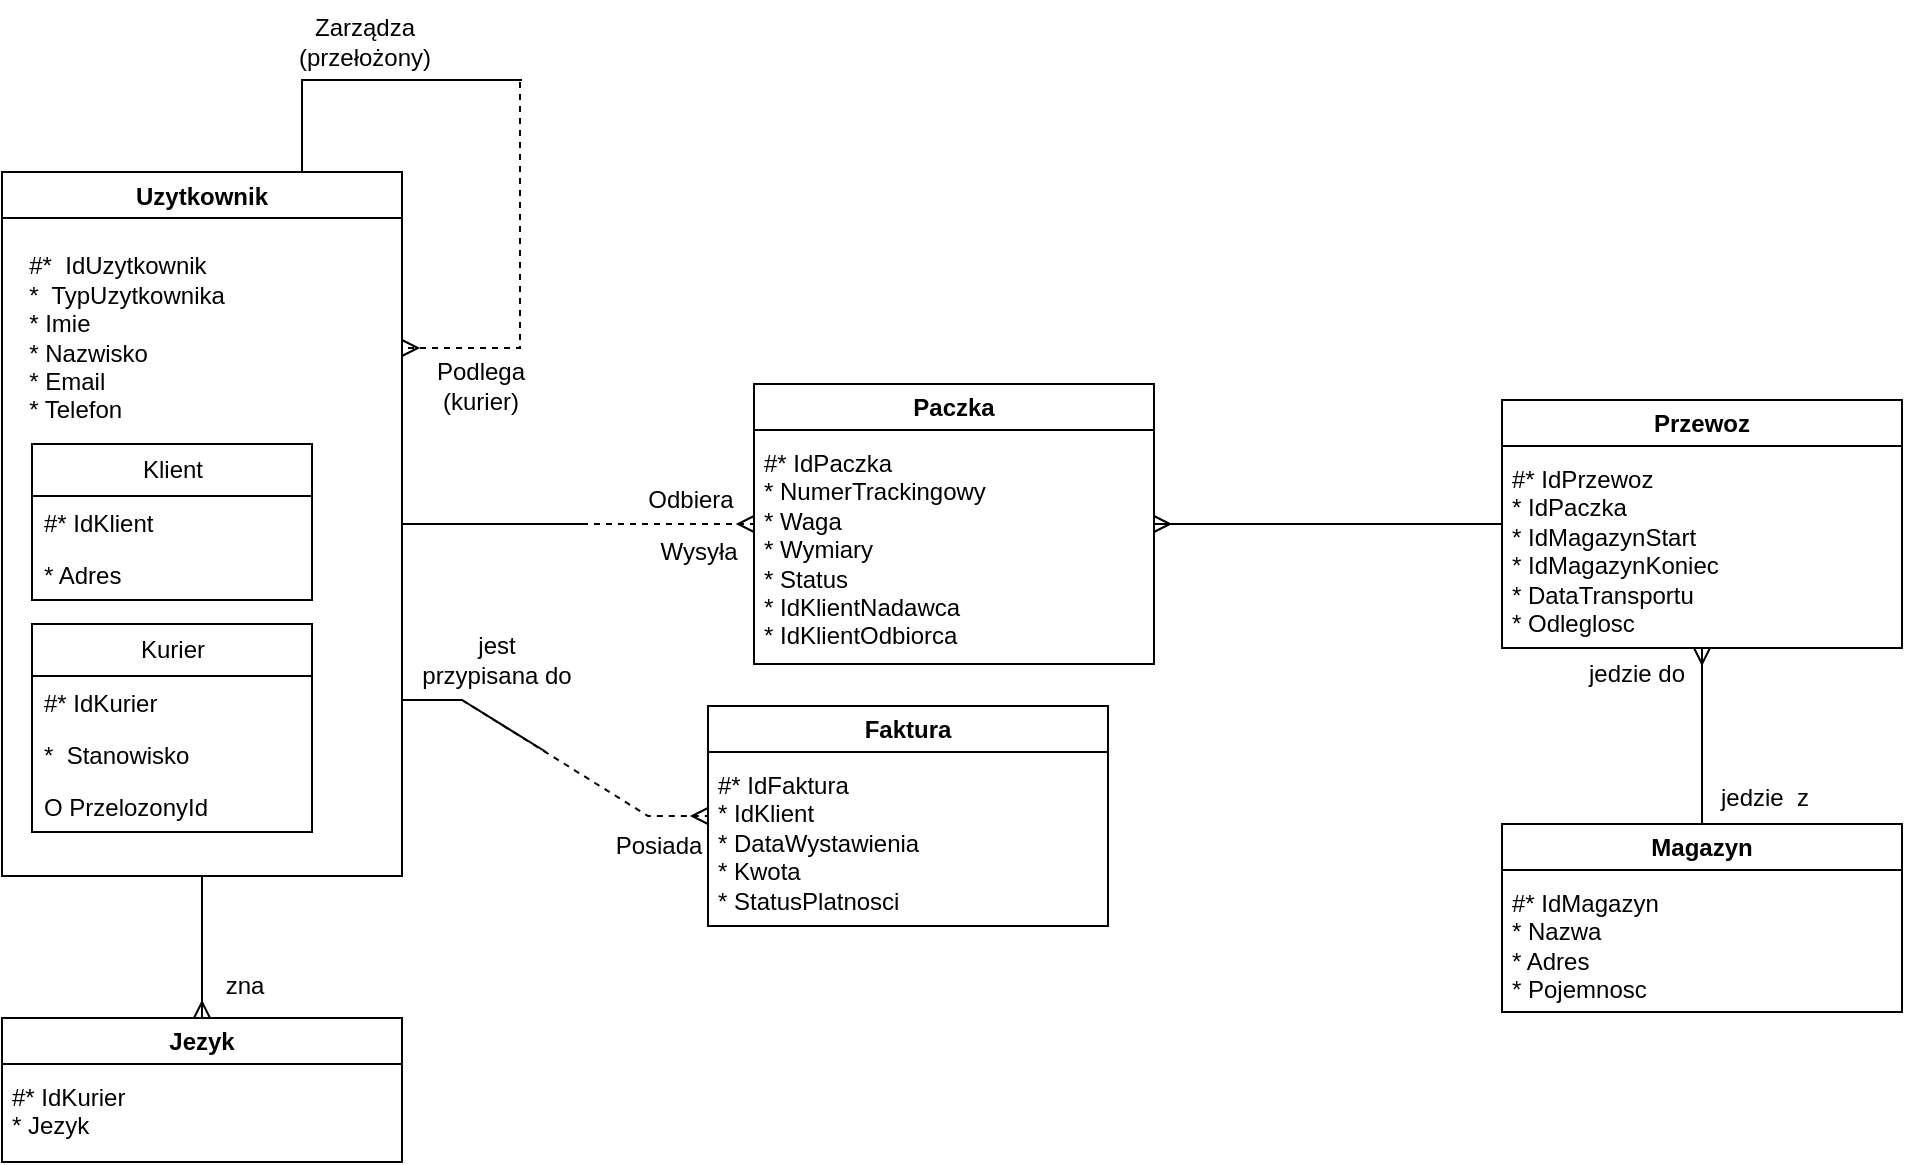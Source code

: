 <mxfile version="25.0.3">
  <diagram id="qerxKZr1Ei3fPYVJZZeS" name="Barker">
    <mxGraphModel dx="2234" dy="1233" grid="0" gridSize="10" guides="1" tooltips="1" connect="1" arrows="1" fold="1" page="0" pageScale="1" pageWidth="827" pageHeight="1169" math="0" shadow="0">
      <root>
        <mxCell id="0" />
        <mxCell id="1" parent="0" />
        <mxCell id="XC2x0yPJV3IWESj_jdwo-9" style="edgeStyle=orthogonalEdgeStyle;rounded=0;orthogonalLoop=1;jettySize=auto;html=1;exitX=0.75;exitY=0;exitDx=0;exitDy=0;entryX=1;entryY=0.25;entryDx=0;entryDy=0;endArrow=ERmany;endFill=0;dashed=1;" parent="1" source="FCepN5DByuie_m1uyZlf-1" target="FCepN5DByuie_m1uyZlf-1" edge="1">
          <mxGeometry relative="1" as="geometry">
            <mxPoint x="-450" y="19" as="targetPoint" />
            <Array as="points">
              <mxPoint x="-514" y="-79" />
              <mxPoint x="-405" y="-79" />
              <mxPoint x="-405" y="55" />
            </Array>
          </mxGeometry>
        </mxCell>
        <mxCell id="XC2x0yPJV3IWESj_jdwo-14" style="edgeStyle=orthogonalEdgeStyle;rounded=0;orthogonalLoop=1;jettySize=auto;html=1;exitX=1;exitY=0.5;exitDx=0;exitDy=0;entryX=0;entryY=0.5;entryDx=0;entryDy=0;endArrow=ERmany;endFill=0;jumpStyle=none;jumpSize=6;dashed=1;" parent="1" source="FCepN5DByuie_m1uyZlf-1" target="XC2x0yPJV3IWESj_jdwo-12" edge="1">
          <mxGeometry relative="1" as="geometry" />
        </mxCell>
        <mxCell id="XC2x0yPJV3IWESj_jdwo-23" style="edgeStyle=orthogonalEdgeStyle;rounded=0;orthogonalLoop=1;jettySize=auto;html=1;exitX=0.5;exitY=1;exitDx=0;exitDy=0;entryX=0.5;entryY=0;entryDx=0;entryDy=0;endArrow=ERmany;endFill=0;" parent="1" source="FCepN5DByuie_m1uyZlf-1" target="XC2x0yPJV3IWESj_jdwo-18" edge="1">
          <mxGeometry relative="1" as="geometry" />
        </mxCell>
        <mxCell id="h-mq_jQu_FYGlrBRU6wF-2" style="edgeStyle=orthogonalEdgeStyle;rounded=0;orthogonalLoop=1;jettySize=auto;html=1;endArrow=none;endFill=0;" edge="1" parent="1" source="FCepN5DByuie_m1uyZlf-1">
          <mxGeometry relative="1" as="geometry">
            <mxPoint x="-372" y="143" as="targetPoint" />
          </mxGeometry>
        </mxCell>
        <mxCell id="h-mq_jQu_FYGlrBRU6wF-4" style="edgeStyle=orthogonalEdgeStyle;rounded=0;orthogonalLoop=1;jettySize=auto;html=1;exitX=0.75;exitY=0;exitDx=0;exitDy=0;endArrow=none;endFill=0;" edge="1" parent="1" source="FCepN5DByuie_m1uyZlf-1">
          <mxGeometry relative="1" as="geometry">
            <mxPoint x="-404" y="-79" as="targetPoint" />
            <Array as="points">
              <mxPoint x="-514" y="-79" />
            </Array>
          </mxGeometry>
        </mxCell>
        <mxCell id="FCepN5DByuie_m1uyZlf-1" value="Uzytkownik" style="swimlane;fontFamily=Helvetica;fontSize=12;fontColor=default;labelBackgroundColor=default;startSize=23;" parent="1" vertex="1">
          <mxGeometry x="-664" y="-33" width="200" height="352" as="geometry" />
        </mxCell>
        <mxCell id="K1pmuEr_VnnFQzgwdbzQ-3" value="Klient" style="swimlane;fontStyle=0;childLayout=stackLayout;horizontal=1;startSize=26;fillColor=none;horizontalStack=0;resizeParent=1;resizeParentMax=0;resizeLast=0;collapsible=1;marginBottom=0;html=1;fontFamily=Helvetica;fontSize=12;fontColor=default;labelBackgroundColor=default;" parent="FCepN5DByuie_m1uyZlf-1" vertex="1">
          <mxGeometry x="15" y="136" width="140" height="78" as="geometry" />
        </mxCell>
        <mxCell id="K1pmuEr_VnnFQzgwdbzQ-4" value="#* IdKlient" style="text;strokeColor=none;fillColor=none;align=left;verticalAlign=top;spacingLeft=4;spacingRight=4;overflow=hidden;rotatable=0;points=[[0,0.5],[1,0.5]];portConstraint=eastwest;whiteSpace=wrap;html=1;fontFamily=Helvetica;fontSize=12;fontColor=default;labelBackgroundColor=default;" parent="K1pmuEr_VnnFQzgwdbzQ-3" vertex="1">
          <mxGeometry y="26" width="140" height="26" as="geometry" />
        </mxCell>
        <mxCell id="K1pmuEr_VnnFQzgwdbzQ-5" value="* Adres" style="text;strokeColor=none;fillColor=none;align=left;verticalAlign=top;spacingLeft=4;spacingRight=4;overflow=hidden;rotatable=0;points=[[0,0.5],[1,0.5]];portConstraint=eastwest;whiteSpace=wrap;html=1;fontFamily=Helvetica;fontSize=12;fontColor=default;labelBackgroundColor=default;" parent="K1pmuEr_VnnFQzgwdbzQ-3" vertex="1">
          <mxGeometry y="52" width="140" height="26" as="geometry" />
        </mxCell>
        <mxCell id="4W8WNq4PfUQvucT-pFMD-1" value="&lt;div style=&quot;text-align: left;&quot;&gt;#*&amp;nbsp; IdUzytkownik&lt;/div&gt;&lt;div style=&quot;text-align: left;&quot;&gt;*&amp;nbsp; TypUzytkownika&lt;/div&gt;&lt;div style=&quot;text-align: left;&quot;&gt;* Imie&lt;/div&gt;&lt;div style=&quot;text-align: left;&quot;&gt;* Nazwisko&lt;/div&gt;&lt;div style=&quot;text-align: left;&quot;&gt;* Email&lt;/div&gt;&lt;div style=&quot;text-align: left;&quot;&gt;* Telefon&lt;/div&gt;" style="text;html=1;align=center;verticalAlign=middle;resizable=0;points=[];autosize=1;strokeColor=none;fillColor=none;fontSize=12;fontFamily=Helvetica;fontColor=default;labelBackgroundColor=default;" parent="FCepN5DByuie_m1uyZlf-1" vertex="1">
          <mxGeometry x="4" y="34" width="116" height="98" as="geometry" />
        </mxCell>
        <mxCell id="XC2x0yPJV3IWESj_jdwo-1" value="Kurier" style="swimlane;fontStyle=0;childLayout=stackLayout;horizontal=1;startSize=26;fillColor=none;horizontalStack=0;resizeParent=1;resizeParentMax=0;resizeLast=0;collapsible=1;marginBottom=0;html=1;fontFamily=Helvetica;fontSize=12;fontColor=default;labelBackgroundColor=default;" parent="FCepN5DByuie_m1uyZlf-1" vertex="1">
          <mxGeometry x="15" y="226" width="140" height="104" as="geometry" />
        </mxCell>
        <mxCell id="XC2x0yPJV3IWESj_jdwo-2" value="#* IdKurier" style="text;strokeColor=none;fillColor=none;align=left;verticalAlign=top;spacingLeft=4;spacingRight=4;overflow=hidden;rotatable=0;points=[[0,0.5],[1,0.5]];portConstraint=eastwest;whiteSpace=wrap;html=1;fontFamily=Helvetica;fontSize=12;fontColor=default;labelBackgroundColor=default;" parent="XC2x0yPJV3IWESj_jdwo-1" vertex="1">
          <mxGeometry y="26" width="140" height="26" as="geometry" />
        </mxCell>
        <mxCell id="XC2x0yPJV3IWESj_jdwo-3" value="*&amp;nbsp; Stanowisko" style="text;strokeColor=none;fillColor=none;align=left;verticalAlign=top;spacingLeft=4;spacingRight=4;overflow=hidden;rotatable=0;points=[[0,0.5],[1,0.5]];portConstraint=eastwest;whiteSpace=wrap;html=1;fontFamily=Helvetica;fontSize=12;fontColor=default;labelBackgroundColor=default;" parent="XC2x0yPJV3IWESj_jdwo-1" vertex="1">
          <mxGeometry y="52" width="140" height="26" as="geometry" />
        </mxCell>
        <mxCell id="XC2x0yPJV3IWESj_jdwo-4" value="O PrzelozonyId" style="text;strokeColor=none;fillColor=none;align=left;verticalAlign=top;spacingLeft=4;spacingRight=4;overflow=hidden;rotatable=0;points=[[0,0.5],[1,0.5]];portConstraint=eastwest;whiteSpace=wrap;html=1;fontFamily=Helvetica;fontSize=12;fontColor=default;labelBackgroundColor=default;" parent="XC2x0yPJV3IWESj_jdwo-1" vertex="1">
          <mxGeometry y="78" width="140" height="26" as="geometry" />
        </mxCell>
        <mxCell id="XC2x0yPJV3IWESj_jdwo-5" value="Faktura" style="swimlane;whiteSpace=wrap;html=1;" parent="1" vertex="1">
          <mxGeometry x="-311" y="234" width="200" height="110" as="geometry" />
        </mxCell>
        <mxCell id="XC2x0yPJV3IWESj_jdwo-7" value="#* IdFaktura&lt;div&gt;* IdKlient&lt;/div&gt;&lt;div&gt;* DataWystawienia&lt;/div&gt;&lt;div&gt;* Kwota&lt;/div&gt;&lt;div&gt;* StatusPlatnosci&lt;/div&gt;" style="text;html=1;align=left;verticalAlign=top;resizable=0;points=[];autosize=1;strokeColor=none;fillColor=none;" parent="XC2x0yPJV3IWESj_jdwo-5" vertex="1">
          <mxGeometry x="3" y="26" width="119" height="84" as="geometry" />
        </mxCell>
        <mxCell id="XC2x0yPJV3IWESj_jdwo-8" value="" style="edgeStyle=entityRelationEdgeStyle;fontSize=12;html=1;endArrow=ERmany;rounded=0;exitX=1;exitY=0.75;exitDx=0;exitDy=0;entryX=0;entryY=0.5;entryDx=0;entryDy=0;dashed=1;" parent="1" source="FCepN5DByuie_m1uyZlf-1" target="XC2x0yPJV3IWESj_jdwo-5" edge="1">
          <mxGeometry width="100" height="100" relative="1" as="geometry">
            <mxPoint x="-200" y="336" as="sourcePoint" />
            <mxPoint x="-100" y="236" as="targetPoint" />
          </mxGeometry>
        </mxCell>
        <mxCell id="XC2x0yPJV3IWESj_jdwo-10" value="Podlega&lt;div&gt;(kurier)&lt;/div&gt;" style="text;html=1;align=center;verticalAlign=middle;resizable=0;points=[];autosize=1;strokeColor=none;fillColor=none;" parent="1" vertex="1">
          <mxGeometry x="-456" y="53" width="62" height="41" as="geometry" />
        </mxCell>
        <mxCell id="XC2x0yPJV3IWESj_jdwo-11" value="&lt;div&gt;Zarządza&lt;/div&gt;(przełożony)" style="text;html=1;align=center;verticalAlign=middle;resizable=0;points=[];autosize=1;strokeColor=none;fillColor=none;" parent="1" vertex="1">
          <mxGeometry x="-525" y="-119" width="84" height="41" as="geometry" />
        </mxCell>
        <mxCell id="XC2x0yPJV3IWESj_jdwo-12" value="Paczka" style="swimlane;whiteSpace=wrap;html=1;" parent="1" vertex="1">
          <mxGeometry x="-288" y="73" width="200" height="140" as="geometry" />
        </mxCell>
        <mxCell id="XC2x0yPJV3IWESj_jdwo-13" value="#* IdPaczka&lt;div&gt;* NumerTrackingowy&lt;/div&gt;&lt;div&gt;* Waga&lt;/div&gt;&lt;div&gt;* Wymiary&lt;/div&gt;&lt;div&gt;* Status&lt;/div&gt;&lt;div&gt;* IdKlientNadawca&lt;/div&gt;&lt;div&gt;* IdKlientOdbiorca&lt;/div&gt;" style="text;html=1;align=left;verticalAlign=top;resizable=0;points=[];autosize=1;strokeColor=none;fillColor=none;" parent="XC2x0yPJV3IWESj_jdwo-12" vertex="1">
          <mxGeometry x="3" y="26" width="129" height="113" as="geometry" />
        </mxCell>
        <mxCell id="XC2x0yPJV3IWESj_jdwo-15" value="Wysyła" style="text;html=1;align=center;verticalAlign=middle;resizable=0;points=[];autosize=1;strokeColor=none;fillColor=none;" parent="1" vertex="1">
          <mxGeometry x="-345" y="144" width="57" height="26" as="geometry" />
        </mxCell>
        <mxCell id="XC2x0yPJV3IWESj_jdwo-17" value="Odbiera" style="text;html=1;align=center;verticalAlign=middle;resizable=0;points=[];autosize=1;strokeColor=none;fillColor=none;" parent="1" vertex="1">
          <mxGeometry x="-351" y="118" width="61" height="26" as="geometry" />
        </mxCell>
        <mxCell id="XC2x0yPJV3IWESj_jdwo-18" value="Jezyk" style="swimlane;whiteSpace=wrap;html=1;" parent="1" vertex="1">
          <mxGeometry x="-664" y="390" width="200" height="72" as="geometry" />
        </mxCell>
        <mxCell id="XC2x0yPJV3IWESj_jdwo-19" value="#* IdKurier&lt;div&gt;* Jezyk&lt;/div&gt;" style="text;html=1;align=left;verticalAlign=top;resizable=0;points=[];autosize=1;strokeColor=none;fillColor=none;" parent="XC2x0yPJV3IWESj_jdwo-18" vertex="1">
          <mxGeometry x="3" y="26" width="75" height="41" as="geometry" />
        </mxCell>
        <mxCell id="XC2x0yPJV3IWESj_jdwo-21" value="zna" style="text;html=1;align=center;verticalAlign=middle;resizable=0;points=[];autosize=1;strokeColor=none;fillColor=none;" parent="1" vertex="1">
          <mxGeometry x="-562" y="361" width="37" height="26" as="geometry" />
        </mxCell>
        <mxCell id="XC2x0yPJV3IWESj_jdwo-24" value="Posiada" style="text;html=1;align=center;verticalAlign=middle;resizable=0;points=[];autosize=1;strokeColor=none;fillColor=none;" parent="1" vertex="1">
          <mxGeometry x="-367" y="291" width="61" height="26" as="geometry" />
        </mxCell>
        <mxCell id="XC2x0yPJV3IWESj_jdwo-25" value="jest &lt;br&gt;przypisana do" style="text;html=1;align=center;verticalAlign=middle;resizable=0;points=[];autosize=1;strokeColor=none;fillColor=none;" parent="1" vertex="1">
          <mxGeometry x="-464" y="190" width="93" height="41" as="geometry" />
        </mxCell>
        <mxCell id="XC2x0yPJV3IWESj_jdwo-33" style="edgeStyle=orthogonalEdgeStyle;rounded=0;orthogonalLoop=1;jettySize=auto;html=1;entryX=0.5;entryY=0;entryDx=0;entryDy=0;exitX=0.5;exitY=1;exitDx=0;exitDy=0;startArrow=ERmany;startFill=0;endArrow=none;endFill=0;" parent="1" source="XC2x0yPJV3IWESj_jdwo-26" target="XC2x0yPJV3IWESj_jdwo-31" edge="1">
          <mxGeometry relative="1" as="geometry">
            <mxPoint x="218" y="235" as="sourcePoint" />
          </mxGeometry>
        </mxCell>
        <mxCell id="XC2x0yPJV3IWESj_jdwo-26" value="Przewoz" style="swimlane;whiteSpace=wrap;html=1;startSize=23;" parent="1" vertex="1">
          <mxGeometry x="86" y="81" width="200" height="124" as="geometry" />
        </mxCell>
        <mxCell id="XC2x0yPJV3IWESj_jdwo-27" value="#* IdPrzewoz&lt;div&gt;* IdPaczka&lt;/div&gt;&lt;div&gt;* IdMagazynStart&lt;/div&gt;&lt;div&gt;* IdMagazynKoniec&lt;/div&gt;&lt;div&gt;* DataTransportu&lt;/div&gt;&lt;div&gt;* Odleglosc&lt;/div&gt;" style="text;html=1;align=left;verticalAlign=top;resizable=0;points=[];autosize=1;strokeColor=none;fillColor=none;" parent="XC2x0yPJV3IWESj_jdwo-26" vertex="1">
          <mxGeometry x="3" y="26" width="121" height="98" as="geometry" />
        </mxCell>
        <mxCell id="XC2x0yPJV3IWESj_jdwo-30" style="edgeStyle=orthogonalEdgeStyle;rounded=0;orthogonalLoop=1;jettySize=auto;html=1;entryX=1;entryY=0.5;entryDx=0;entryDy=0;exitX=0;exitY=0.5;exitDx=0;exitDy=0;endArrow=ERmany;endFill=0;" parent="1" source="XC2x0yPJV3IWESj_jdwo-26" target="XC2x0yPJV3IWESj_jdwo-12" edge="1">
          <mxGeometry relative="1" as="geometry" />
        </mxCell>
        <mxCell id="XC2x0yPJV3IWESj_jdwo-31" value="Magazyn" style="swimlane;whiteSpace=wrap;html=1;" parent="1" vertex="1">
          <mxGeometry x="86" y="293" width="200" height="94" as="geometry" />
        </mxCell>
        <mxCell id="XC2x0yPJV3IWESj_jdwo-32" value="#* IdMagazyn&lt;div&gt;* Nazwa&lt;/div&gt;&lt;div&gt;* Adres&lt;/div&gt;&lt;div&gt;* Pojemnosc&lt;/div&gt;" style="text;html=1;align=left;verticalAlign=top;resizable=0;points=[];autosize=1;strokeColor=none;fillColor=none;" parent="XC2x0yPJV3IWESj_jdwo-31" vertex="1">
          <mxGeometry x="3" y="26" width="91" height="70" as="geometry" />
        </mxCell>
        <mxCell id="XC2x0yPJV3IWESj_jdwo-34" value="jedzie&amp;nbsp; z" style="text;html=1;align=center;verticalAlign=middle;resizable=0;points=[];autosize=1;strokeColor=none;fillColor=none;" parent="1" vertex="1">
          <mxGeometry x="186" y="267" width="62" height="26" as="geometry" />
        </mxCell>
        <mxCell id="XC2x0yPJV3IWESj_jdwo-35" value="jedzie do" style="text;html=1;align=center;verticalAlign=middle;resizable=0;points=[];autosize=1;strokeColor=none;fillColor=none;" parent="1" vertex="1">
          <mxGeometry x="120" y="205" width="66" height="26" as="geometry" />
        </mxCell>
        <mxCell id="h-mq_jQu_FYGlrBRU6wF-5" value="" style="endArrow=none;html=1;rounded=0;entryX=0.902;entryY=-0.077;entryDx=0;entryDy=0;entryPerimeter=0;" edge="1" parent="1">
          <mxGeometry width="50" height="50" relative="1" as="geometry">
            <mxPoint x="-464" y="231" as="sourcePoint" />
            <mxPoint x="-391.978" y="256.998" as="targetPoint" />
            <Array as="points">
              <mxPoint x="-434" y="231" />
            </Array>
          </mxGeometry>
        </mxCell>
      </root>
    </mxGraphModel>
  </diagram>
</mxfile>
